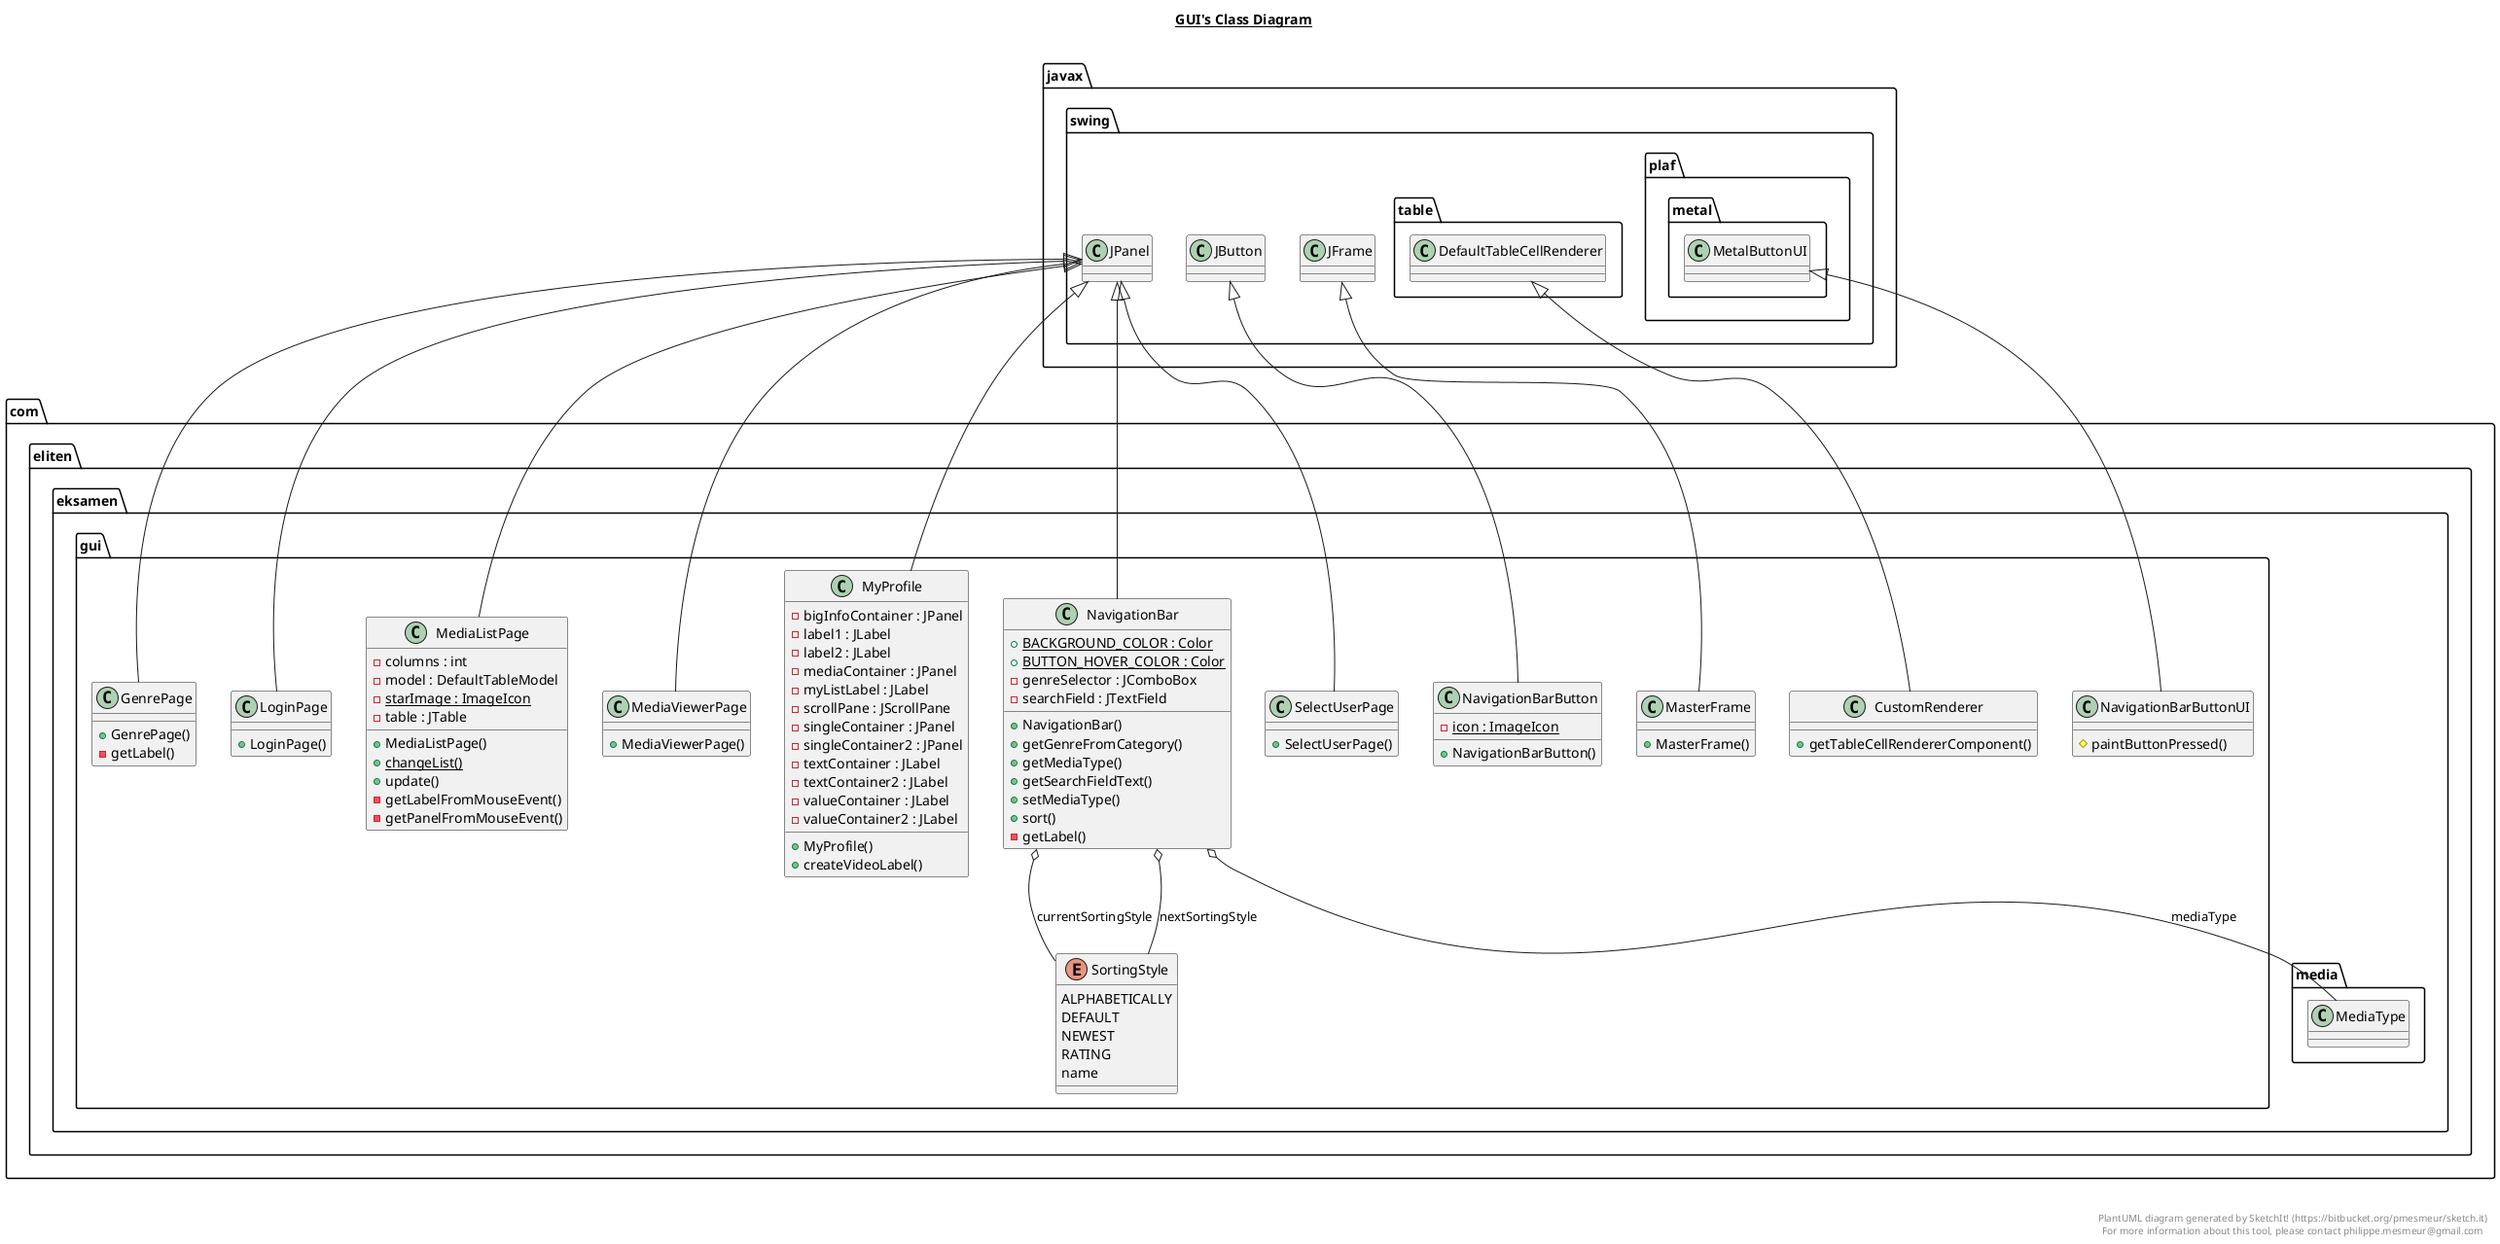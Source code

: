 @startuml

title __GUI's Class Diagram__\n

  namespace com.eliten.eksamen {
    namespace gui {
      class com.eliten.eksamen.gui.CustomRenderer {
          + getTableCellRendererComponent()
      }
    }
  }
  

  namespace com.eliten.eksamen {
    namespace gui {
      class com.eliten.eksamen.gui.GenrePage {
          + GenrePage()
          - getLabel()
      }
    }
  }
  

  namespace com.eliten.eksamen {
    namespace gui {
      class com.eliten.eksamen.gui.LoginPage {
          + LoginPage()
      }
    }
  }
  

  namespace com.eliten.eksamen {
    namespace gui {
      class com.eliten.eksamen.gui.MasterFrame {
          + MasterFrame()
      }
    }
  }
  

  namespace com.eliten.eksamen {
    namespace gui {
      class com.eliten.eksamen.gui.MediaListPage {
          - columns : int
          - model : DefaultTableModel
          {static} - starImage : ImageIcon
          - table : JTable
          + MediaListPage()
          {static} + changeList()
          + update()
          - getLabelFromMouseEvent()
          - getPanelFromMouseEvent()
      }
    }
  }
  

  namespace com.eliten.eksamen {
    namespace gui {
      class com.eliten.eksamen.gui.MediaViewerPage {
          + MediaViewerPage()
      }
    }
  }
  

  namespace com.eliten.eksamen {
    namespace gui {
      class com.eliten.eksamen.gui.MyProfile {
          - bigInfoContainer : JPanel
          - label1 : JLabel
          - label2 : JLabel
          - mediaContainer : JPanel
          - myListLabel : JLabel
          - scrollPane : JScrollPane
          - singleContainer : JPanel
          - singleContainer2 : JPanel
          - textContainer : JLabel
          - textContainer2 : JLabel
          - valueContainer : JLabel
          - valueContainer2 : JLabel
          + MyProfile()
          + createVideoLabel()
      }
    }
  }
  

  namespace com.eliten.eksamen {
    namespace gui {
      class com.eliten.eksamen.gui.NavigationBar {
          {static} + BACKGROUND_COLOR : Color
          {static} + BUTTON_HOVER_COLOR : Color
          - genreSelector : JComboBox
          - searchField : JTextField
          + NavigationBar()
          + getGenreFromCategory()
          + getMediaType()
          + getSearchFieldText()
          + setMediaType()
          + sort()
          - getLabel()
      }
    }
  }
  

  namespace com.eliten.eksamen {
    namespace gui {
      class com.eliten.eksamen.gui.NavigationBarButton {
          {static} - icon : ImageIcon
          + NavigationBarButton()
      }
    }
  }
  

  namespace com.eliten.eksamen {
    namespace gui {
      class com.eliten.eksamen.gui.NavigationBarButtonUI {
          # paintButtonPressed()
      }
    }
  }
  

  namespace com.eliten.eksamen {
    namespace gui {
      class com.eliten.eksamen.gui.SelectUserPage {
          + SelectUserPage()
      }
    }
  }
  

  namespace com.eliten.eksamen {
    namespace gui {
      enum SortingStyle {
        ALPHABETICALLY
        DEFAULT
        NEWEST
        RATING
        name
      }
    }
  }
  

  com.eliten.eksamen.gui.CustomRenderer -up-|> javax.swing.table.DefaultTableCellRenderer
  com.eliten.eksamen.gui.GenrePage -up-|> javax.swing.JPanel
  com.eliten.eksamen.gui.LoginPage -up-|> javax.swing.JPanel
  com.eliten.eksamen.gui.MasterFrame -up-|> javax.swing.JFrame
  com.eliten.eksamen.gui.MediaListPage -up-|> javax.swing.JPanel
  com.eliten.eksamen.gui.MediaViewerPage -up-|> javax.swing.JPanel
  com.eliten.eksamen.gui.MyProfile -up-|> javax.swing.JPanel
  com.eliten.eksamen.gui.NavigationBar -up-|> javax.swing.JPanel
  com.eliten.eksamen.gui.NavigationBar o-- com.eliten.eksamen.gui.SortingStyle : currentSortingStyle
  com.eliten.eksamen.gui.NavigationBar o-- com.eliten.eksamen.media.MediaType : mediaType
  com.eliten.eksamen.gui.NavigationBar o-- com.eliten.eksamen.gui.SortingStyle : nextSortingStyle
  com.eliten.eksamen.gui.NavigationBarButton -up-|> javax.swing.JButton
  com.eliten.eksamen.gui.NavigationBarButtonUI -up-|> javax.swing.plaf.metal.MetalButtonUI
  com.eliten.eksamen.gui.SelectUserPage -up-|> javax.swing.JPanel


right footer


PlantUML diagram generated by SketchIt! (https://bitbucket.org/pmesmeur/sketch.it)
For more information about this tool, please contact philippe.mesmeur@gmail.com
endfooter

@enduml
